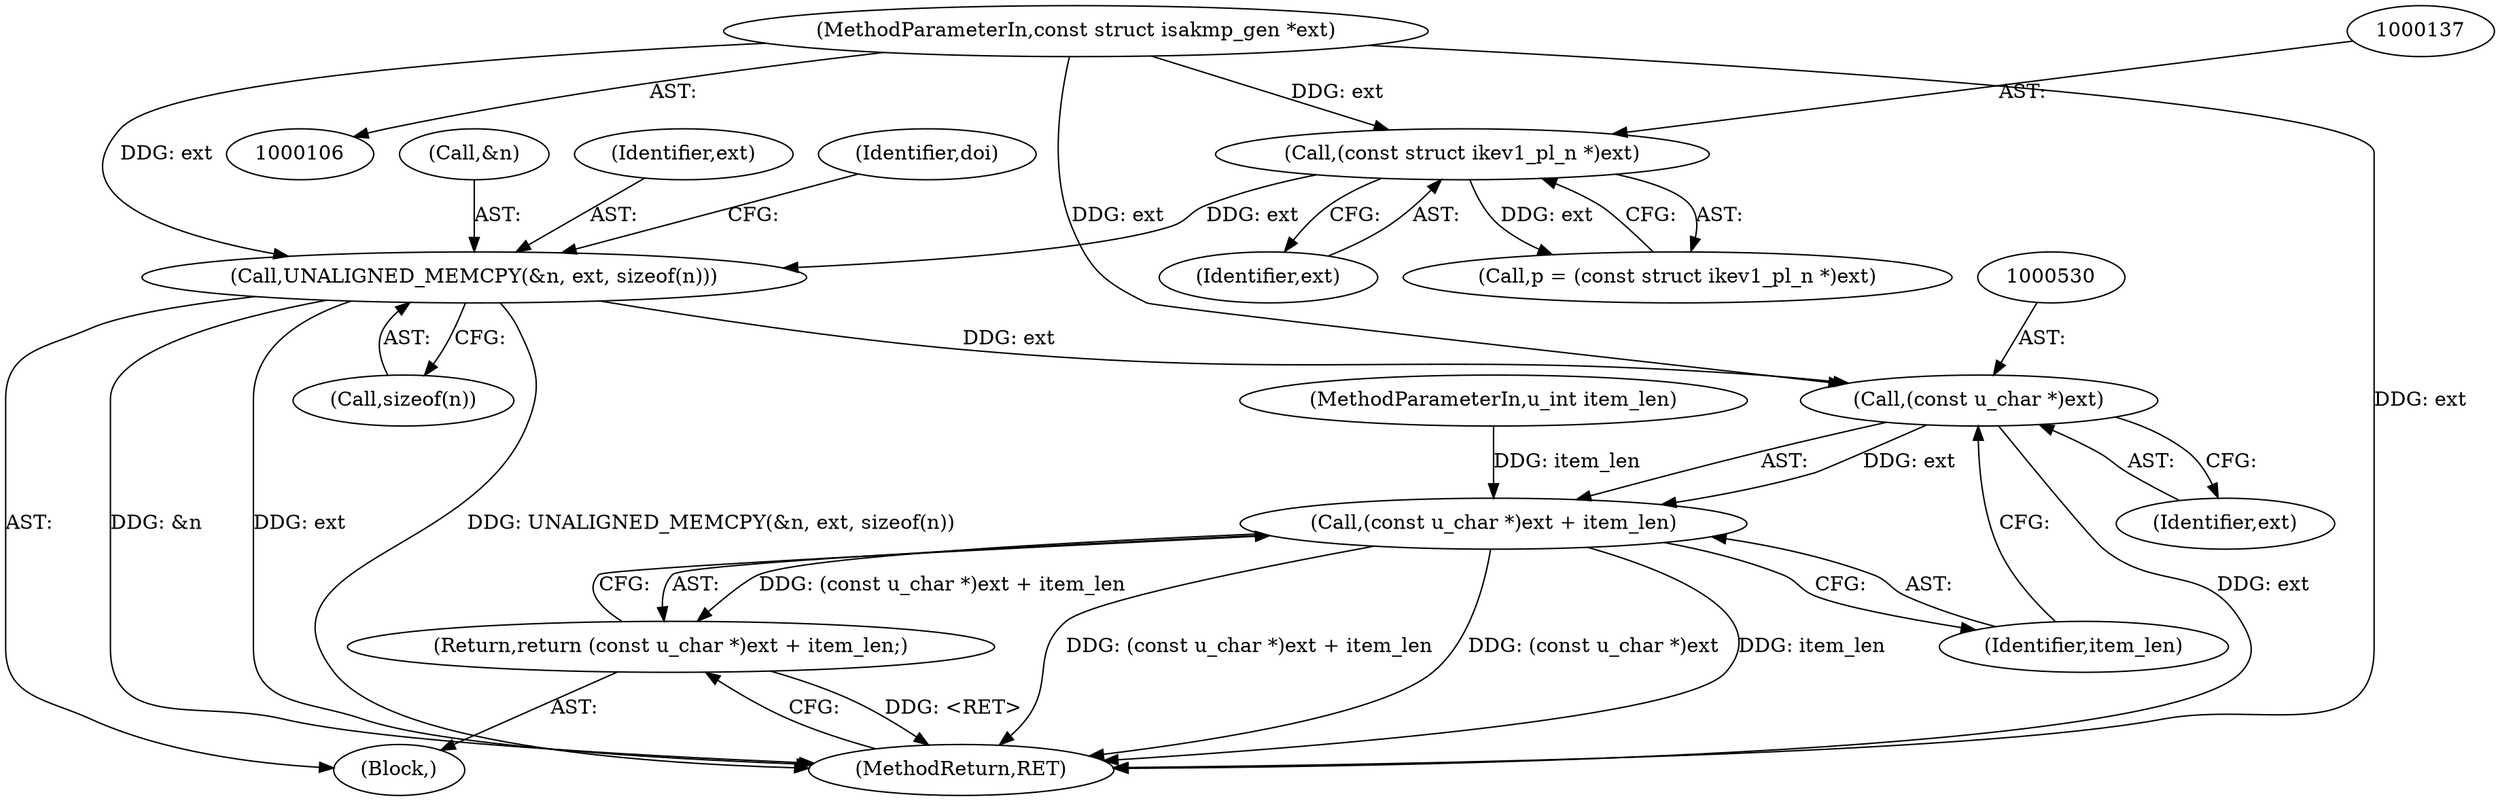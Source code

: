 digraph "0_tcpdump_396e94ff55a80d554b1fe46bf107db1e91008d6c@pointer" {
"1000142" [label="(Call,UNALIGNED_MEMCPY(&n, ext, sizeof(n)))"];
"1000136" [label="(Call,(const struct ikev1_pl_n *)ext)"];
"1000109" [label="(MethodParameterIn,const struct isakmp_gen *ext)"];
"1000529" [label="(Call,(const u_char *)ext)"];
"1000528" [label="(Call,(const u_char *)ext + item_len)"];
"1000527" [label="(Return,return (const u_char *)ext + item_len;)"];
"1000149" [label="(Identifier,doi)"];
"1000116" [label="(Block,)"];
"1000143" [label="(Call,&n)"];
"1000109" [label="(MethodParameterIn,const struct isakmp_gen *ext)"];
"1000529" [label="(Call,(const u_char *)ext)"];
"1000543" [label="(MethodReturn,RET)"];
"1000532" [label="(Identifier,item_len)"];
"1000146" [label="(Call,sizeof(n))"];
"1000142" [label="(Call,UNALIGNED_MEMCPY(&n, ext, sizeof(n)))"];
"1000528" [label="(Call,(const u_char *)ext + item_len)"];
"1000527" [label="(Return,return (const u_char *)ext + item_len;)"];
"1000110" [label="(MethodParameterIn,u_int item_len)"];
"1000145" [label="(Identifier,ext)"];
"1000531" [label="(Identifier,ext)"];
"1000138" [label="(Identifier,ext)"];
"1000134" [label="(Call,p = (const struct ikev1_pl_n *)ext)"];
"1000136" [label="(Call,(const struct ikev1_pl_n *)ext)"];
"1000142" -> "1000116"  [label="AST: "];
"1000142" -> "1000146"  [label="CFG: "];
"1000143" -> "1000142"  [label="AST: "];
"1000145" -> "1000142"  [label="AST: "];
"1000146" -> "1000142"  [label="AST: "];
"1000149" -> "1000142"  [label="CFG: "];
"1000142" -> "1000543"  [label="DDG: UNALIGNED_MEMCPY(&n, ext, sizeof(n))"];
"1000142" -> "1000543"  [label="DDG: ext"];
"1000142" -> "1000543"  [label="DDG: &n"];
"1000136" -> "1000142"  [label="DDG: ext"];
"1000109" -> "1000142"  [label="DDG: ext"];
"1000142" -> "1000529"  [label="DDG: ext"];
"1000136" -> "1000134"  [label="AST: "];
"1000136" -> "1000138"  [label="CFG: "];
"1000137" -> "1000136"  [label="AST: "];
"1000138" -> "1000136"  [label="AST: "];
"1000134" -> "1000136"  [label="CFG: "];
"1000136" -> "1000134"  [label="DDG: ext"];
"1000109" -> "1000136"  [label="DDG: ext"];
"1000109" -> "1000106"  [label="AST: "];
"1000109" -> "1000543"  [label="DDG: ext"];
"1000109" -> "1000529"  [label="DDG: ext"];
"1000529" -> "1000528"  [label="AST: "];
"1000529" -> "1000531"  [label="CFG: "];
"1000530" -> "1000529"  [label="AST: "];
"1000531" -> "1000529"  [label="AST: "];
"1000532" -> "1000529"  [label="CFG: "];
"1000529" -> "1000543"  [label="DDG: ext"];
"1000529" -> "1000528"  [label="DDG: ext"];
"1000528" -> "1000527"  [label="AST: "];
"1000528" -> "1000532"  [label="CFG: "];
"1000532" -> "1000528"  [label="AST: "];
"1000527" -> "1000528"  [label="CFG: "];
"1000528" -> "1000543"  [label="DDG: (const u_char *)ext + item_len"];
"1000528" -> "1000543"  [label="DDG: (const u_char *)ext"];
"1000528" -> "1000543"  [label="DDG: item_len"];
"1000528" -> "1000527"  [label="DDG: (const u_char *)ext + item_len"];
"1000110" -> "1000528"  [label="DDG: item_len"];
"1000527" -> "1000116"  [label="AST: "];
"1000543" -> "1000527"  [label="CFG: "];
"1000527" -> "1000543"  [label="DDG: <RET>"];
}
